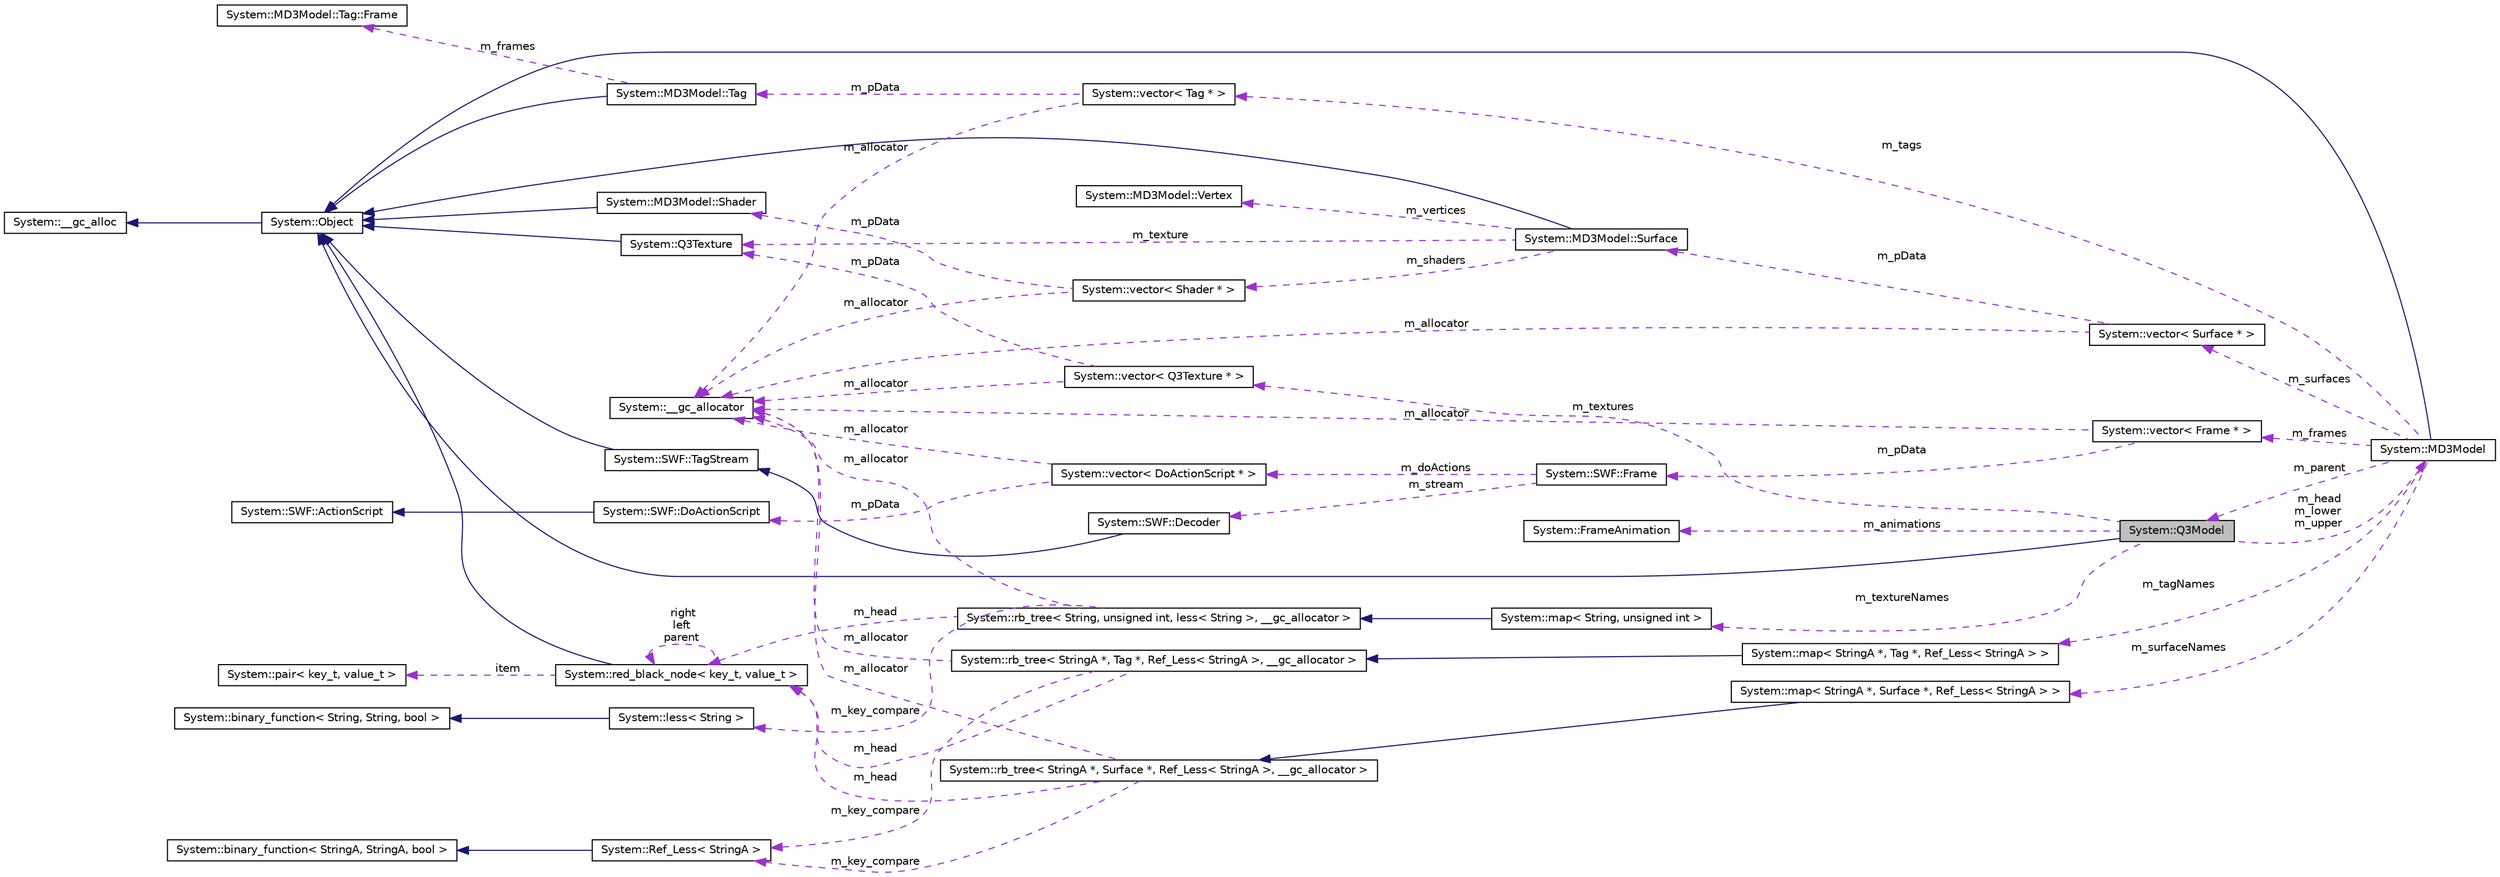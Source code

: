 digraph G
{
  edge [fontname="Helvetica",fontsize="10",labelfontname="Helvetica",labelfontsize="10"];
  node [fontname="Helvetica",fontsize="10",shape=record];
  rankdir="LR";
  Node1 [label="System::Q3Model",height=0.2,width=0.4,color="black", fillcolor="grey75", style="filled" fontcolor="black"];
  Node2 -> Node1 [dir="back",color="midnightblue",fontsize="10",style="solid",fontname="Helvetica"];
  Node2 [label="System::Object",height=0.2,width=0.4,color="black", fillcolor="white", style="filled",URL="$class_system_1_1_object.html"];
  Node3 -> Node2 [dir="back",color="midnightblue",fontsize="10",style="solid",fontname="Helvetica"];
  Node3 [label="System::__gc_alloc",height=0.2,width=0.4,color="black", fillcolor="white", style="filled",URL="$class_system_1_1____gc__alloc.html"];
  Node4 -> Node1 [dir="back",color="darkorchid3",fontsize="10",style="dashed",label=" m_textureNames" ,fontname="Helvetica"];
  Node4 [label="System::map\< String, unsigned int \>",height=0.2,width=0.4,color="black", fillcolor="white", style="filled",URL="$class_system_1_1map.html"];
  Node5 -> Node4 [dir="back",color="midnightblue",fontsize="10",style="solid",fontname="Helvetica"];
  Node5 [label="System::rb_tree\< String, unsigned int, less\< String \>, __gc_allocator \>",height=0.2,width=0.4,color="black", fillcolor="white", style="filled",URL="$class_system_1_1rb__tree.html"];
  Node6 -> Node5 [dir="back",color="darkorchid3",fontsize="10",style="dashed",label=" m_allocator" ,fontname="Helvetica"];
  Node6 [label="System::__gc_allocator",height=0.2,width=0.4,color="black", fillcolor="white", style="filled",URL="$class_system_1_1____gc__allocator.html"];
  Node7 -> Node5 [dir="back",color="darkorchid3",fontsize="10",style="dashed",label=" m_key_compare" ,fontname="Helvetica"];
  Node7 [label="System::less\< String \>",height=0.2,width=0.4,color="black", fillcolor="white", style="filled",URL="$class_system_1_1less_3_01_string_01_4.html"];
  Node8 -> Node7 [dir="back",color="midnightblue",fontsize="10",style="solid",fontname="Helvetica"];
  Node8 [label="System::binary_function\< String, String, bool \>",height=0.2,width=0.4,color="black", fillcolor="white", style="filled",URL="$class_system_1_1binary__function.html"];
  Node9 -> Node5 [dir="back",color="darkorchid3",fontsize="10",style="dashed",label=" m_head" ,fontname="Helvetica"];
  Node9 [label="System::red_black_node\< key_t, value_t \>",height=0.2,width=0.4,color="black", fillcolor="white", style="filled",URL="$class_system_1_1red__black__node.html"];
  Node2 -> Node9 [dir="back",color="midnightblue",fontsize="10",style="solid",fontname="Helvetica"];
  Node9 -> Node9 [dir="back",color="darkorchid3",fontsize="10",style="dashed",label=" right\nleft\nparent" ,fontname="Helvetica"];
  Node10 -> Node9 [dir="back",color="darkorchid3",fontsize="10",style="dashed",label=" item" ,fontname="Helvetica"];
  Node10 [label="System::pair\< key_t, value_t \>",height=0.2,width=0.4,color="black", fillcolor="white", style="filled",URL="$class_system_1_1pair.html"];
  Node11 -> Node1 [dir="back",color="darkorchid3",fontsize="10",style="dashed",label=" m_animations" ,fontname="Helvetica"];
  Node11 [label="System::FrameAnimation",height=0.2,width=0.4,color="black", fillcolor="white", style="filled",URL="$class_system_1_1_frame_animation.html"];
  Node12 -> Node1 [dir="back",color="darkorchid3",fontsize="10",style="dashed",label=" m_head\nm_lower\nm_upper" ,fontname="Helvetica"];
  Node12 [label="System::MD3Model",height=0.2,width=0.4,color="black", fillcolor="white", style="filled",URL="$class_system_1_1_m_d3_model.html"];
  Node2 -> Node12 [dir="back",color="midnightblue",fontsize="10",style="solid",fontname="Helvetica"];
  Node13 -> Node12 [dir="back",color="darkorchid3",fontsize="10",style="dashed",label=" m_tags" ,fontname="Helvetica"];
  Node13 [label="System::vector\< Tag * \>",height=0.2,width=0.4,color="black", fillcolor="white", style="filled",URL="$class_system_1_1vector.html"];
  Node6 -> Node13 [dir="back",color="darkorchid3",fontsize="10",style="dashed",label=" m_allocator" ,fontname="Helvetica"];
  Node14 -> Node13 [dir="back",color="darkorchid3",fontsize="10",style="dashed",label=" m_pData" ,fontname="Helvetica"];
  Node14 [label="System::MD3Model::Tag",height=0.2,width=0.4,color="black", fillcolor="white", style="filled",URL="$class_system_1_1_m_d3_model_1_1_tag.html"];
  Node2 -> Node14 [dir="back",color="midnightblue",fontsize="10",style="solid",fontname="Helvetica"];
  Node15 -> Node14 [dir="back",color="darkorchid3",fontsize="10",style="dashed",label=" m_frames" ,fontname="Helvetica"];
  Node15 [label="System::MD3Model::Tag::Frame",height=0.2,width=0.4,color="black", fillcolor="white", style="filled",URL="$struct_system_1_1_m_d3_model_1_1_tag_1_1_frame.html"];
  Node16 -> Node12 [dir="back",color="darkorchid3",fontsize="10",style="dashed",label=" m_frames" ,fontname="Helvetica"];
  Node16 [label="System::vector\< Frame * \>",height=0.2,width=0.4,color="black", fillcolor="white", style="filled",URL="$class_system_1_1vector.html"];
  Node6 -> Node16 [dir="back",color="darkorchid3",fontsize="10",style="dashed",label=" m_allocator" ,fontname="Helvetica"];
  Node17 -> Node16 [dir="back",color="darkorchid3",fontsize="10",style="dashed",label=" m_pData" ,fontname="Helvetica"];
  Node17 [label="System::SWF::Frame",height=0.2,width=0.4,color="black", fillcolor="white", style="filled",URL="$class_system_1_1_s_w_f_1_1_frame.html"];
  Node18 -> Node17 [dir="back",color="darkorchid3",fontsize="10",style="dashed",label=" m_stream" ,fontname="Helvetica"];
  Node18 [label="System::SWF::Decoder",height=0.2,width=0.4,color="black", fillcolor="white", style="filled",URL="$class_system_1_1_s_w_f_1_1_decoder.html"];
  Node19 -> Node18 [dir="back",color="midnightblue",fontsize="10",style="solid",fontname="Helvetica"];
  Node19 [label="System::SWF::TagStream",height=0.2,width=0.4,color="black", fillcolor="white", style="filled",URL="$class_system_1_1_s_w_f_1_1_tag_stream.html"];
  Node2 -> Node19 [dir="back",color="midnightblue",fontsize="10",style="solid",fontname="Helvetica"];
  Node20 -> Node17 [dir="back",color="darkorchid3",fontsize="10",style="dashed",label=" m_doActions" ,fontname="Helvetica"];
  Node20 [label="System::vector\< DoActionScript * \>",height=0.2,width=0.4,color="black", fillcolor="white", style="filled",URL="$class_system_1_1vector.html"];
  Node6 -> Node20 [dir="back",color="darkorchid3",fontsize="10",style="dashed",label=" m_allocator" ,fontname="Helvetica"];
  Node21 -> Node20 [dir="back",color="darkorchid3",fontsize="10",style="dashed",label=" m_pData" ,fontname="Helvetica"];
  Node21 [label="System::SWF::DoActionScript",height=0.2,width=0.4,color="black", fillcolor="white", style="filled",URL="$class_system_1_1_s_w_f_1_1_do_action_script.html"];
  Node22 -> Node21 [dir="back",color="midnightblue",fontsize="10",style="solid",fontname="Helvetica"];
  Node22 [label="System::SWF::ActionScript",height=0.2,width=0.4,color="black", fillcolor="white", style="filled",URL="$class_system_1_1_s_w_f_1_1_action_script.html"];
  Node1 -> Node12 [dir="back",color="darkorchid3",fontsize="10",style="dashed",label=" m_parent" ,fontname="Helvetica"];
  Node23 -> Node12 [dir="back",color="darkorchid3",fontsize="10",style="dashed",label=" m_surfaces" ,fontname="Helvetica"];
  Node23 [label="System::vector\< Surface * \>",height=0.2,width=0.4,color="black", fillcolor="white", style="filled",URL="$class_system_1_1vector.html"];
  Node6 -> Node23 [dir="back",color="darkorchid3",fontsize="10",style="dashed",label=" m_allocator" ,fontname="Helvetica"];
  Node24 -> Node23 [dir="back",color="darkorchid3",fontsize="10",style="dashed",label=" m_pData" ,fontname="Helvetica"];
  Node24 [label="System::MD3Model::Surface",height=0.2,width=0.4,color="black", fillcolor="white", style="filled",URL="$class_system_1_1_m_d3_model_1_1_surface.html"];
  Node2 -> Node24 [dir="back",color="midnightblue",fontsize="10",style="solid",fontname="Helvetica"];
  Node25 -> Node24 [dir="back",color="darkorchid3",fontsize="10",style="dashed",label=" m_shaders" ,fontname="Helvetica"];
  Node25 [label="System::vector\< Shader * \>",height=0.2,width=0.4,color="black", fillcolor="white", style="filled",URL="$class_system_1_1vector.html"];
  Node6 -> Node25 [dir="back",color="darkorchid3",fontsize="10",style="dashed",label=" m_allocator" ,fontname="Helvetica"];
  Node26 -> Node25 [dir="back",color="darkorchid3",fontsize="10",style="dashed",label=" m_pData" ,fontname="Helvetica"];
  Node26 [label="System::MD3Model::Shader",height=0.2,width=0.4,color="black", fillcolor="white", style="filled",URL="$class_system_1_1_m_d3_model_1_1_shader.html"];
  Node2 -> Node26 [dir="back",color="midnightblue",fontsize="10",style="solid",fontname="Helvetica"];
  Node27 -> Node24 [dir="back",color="darkorchid3",fontsize="10",style="dashed",label=" m_vertices" ,fontname="Helvetica"];
  Node27 [label="System::MD3Model::Vertex",height=0.2,width=0.4,color="black", fillcolor="white", style="filled",URL="$struct_system_1_1_m_d3_model_1_1_vertex.html"];
  Node28 -> Node24 [dir="back",color="darkorchid3",fontsize="10",style="dashed",label=" m_texture" ,fontname="Helvetica"];
  Node28 [label="System::Q3Texture",height=0.2,width=0.4,color="black", fillcolor="white", style="filled",URL="$class_system_1_1_q3_texture.html"];
  Node2 -> Node28 [dir="back",color="midnightblue",fontsize="10",style="solid",fontname="Helvetica"];
  Node29 -> Node12 [dir="back",color="darkorchid3",fontsize="10",style="dashed",label=" m_tagNames" ,fontname="Helvetica"];
  Node29 [label="System::map\< StringA *, Tag *, Ref_Less\< StringA \> \>",height=0.2,width=0.4,color="black", fillcolor="white", style="filled",URL="$class_system_1_1map.html"];
  Node30 -> Node29 [dir="back",color="midnightblue",fontsize="10",style="solid",fontname="Helvetica"];
  Node30 [label="System::rb_tree\< StringA *, Tag *, Ref_Less\< StringA \>, __gc_allocator \>",height=0.2,width=0.4,color="black", fillcolor="white", style="filled",URL="$class_system_1_1rb__tree.html"];
  Node6 -> Node30 [dir="back",color="darkorchid3",fontsize="10",style="dashed",label=" m_allocator" ,fontname="Helvetica"];
  Node31 -> Node30 [dir="back",color="darkorchid3",fontsize="10",style="dashed",label=" m_key_compare" ,fontname="Helvetica"];
  Node31 [label="System::Ref_Less\< StringA \>",height=0.2,width=0.4,color="black", fillcolor="white", style="filled",URL="$class_system_1_1_ref___less.html"];
  Node32 -> Node31 [dir="back",color="midnightblue",fontsize="10",style="solid",fontname="Helvetica"];
  Node32 [label="System::binary_function\< StringA, StringA, bool \>",height=0.2,width=0.4,color="black", fillcolor="white", style="filled",URL="$class_system_1_1binary__function.html"];
  Node9 -> Node30 [dir="back",color="darkorchid3",fontsize="10",style="dashed",label=" m_head" ,fontname="Helvetica"];
  Node33 -> Node12 [dir="back",color="darkorchid3",fontsize="10",style="dashed",label=" m_surfaceNames" ,fontname="Helvetica"];
  Node33 [label="System::map\< StringA *, Surface *, Ref_Less\< StringA \> \>",height=0.2,width=0.4,color="black", fillcolor="white", style="filled",URL="$class_system_1_1map.html"];
  Node34 -> Node33 [dir="back",color="midnightblue",fontsize="10",style="solid",fontname="Helvetica"];
  Node34 [label="System::rb_tree\< StringA *, Surface *, Ref_Less\< StringA \>, __gc_allocator \>",height=0.2,width=0.4,color="black", fillcolor="white", style="filled",URL="$class_system_1_1rb__tree.html"];
  Node6 -> Node34 [dir="back",color="darkorchid3",fontsize="10",style="dashed",label=" m_allocator" ,fontname="Helvetica"];
  Node31 -> Node34 [dir="back",color="darkorchid3",fontsize="10",style="dashed",label=" m_key_compare" ,fontname="Helvetica"];
  Node9 -> Node34 [dir="back",color="darkorchid3",fontsize="10",style="dashed",label=" m_head" ,fontname="Helvetica"];
  Node35 -> Node1 [dir="back",color="darkorchid3",fontsize="10",style="dashed",label=" m_textures" ,fontname="Helvetica"];
  Node35 [label="System::vector\< Q3Texture * \>",height=0.2,width=0.4,color="black", fillcolor="white", style="filled",URL="$class_system_1_1vector.html"];
  Node6 -> Node35 [dir="back",color="darkorchid3",fontsize="10",style="dashed",label=" m_allocator" ,fontname="Helvetica"];
  Node28 -> Node35 [dir="back",color="darkorchid3",fontsize="10",style="dashed",label=" m_pData" ,fontname="Helvetica"];
}
